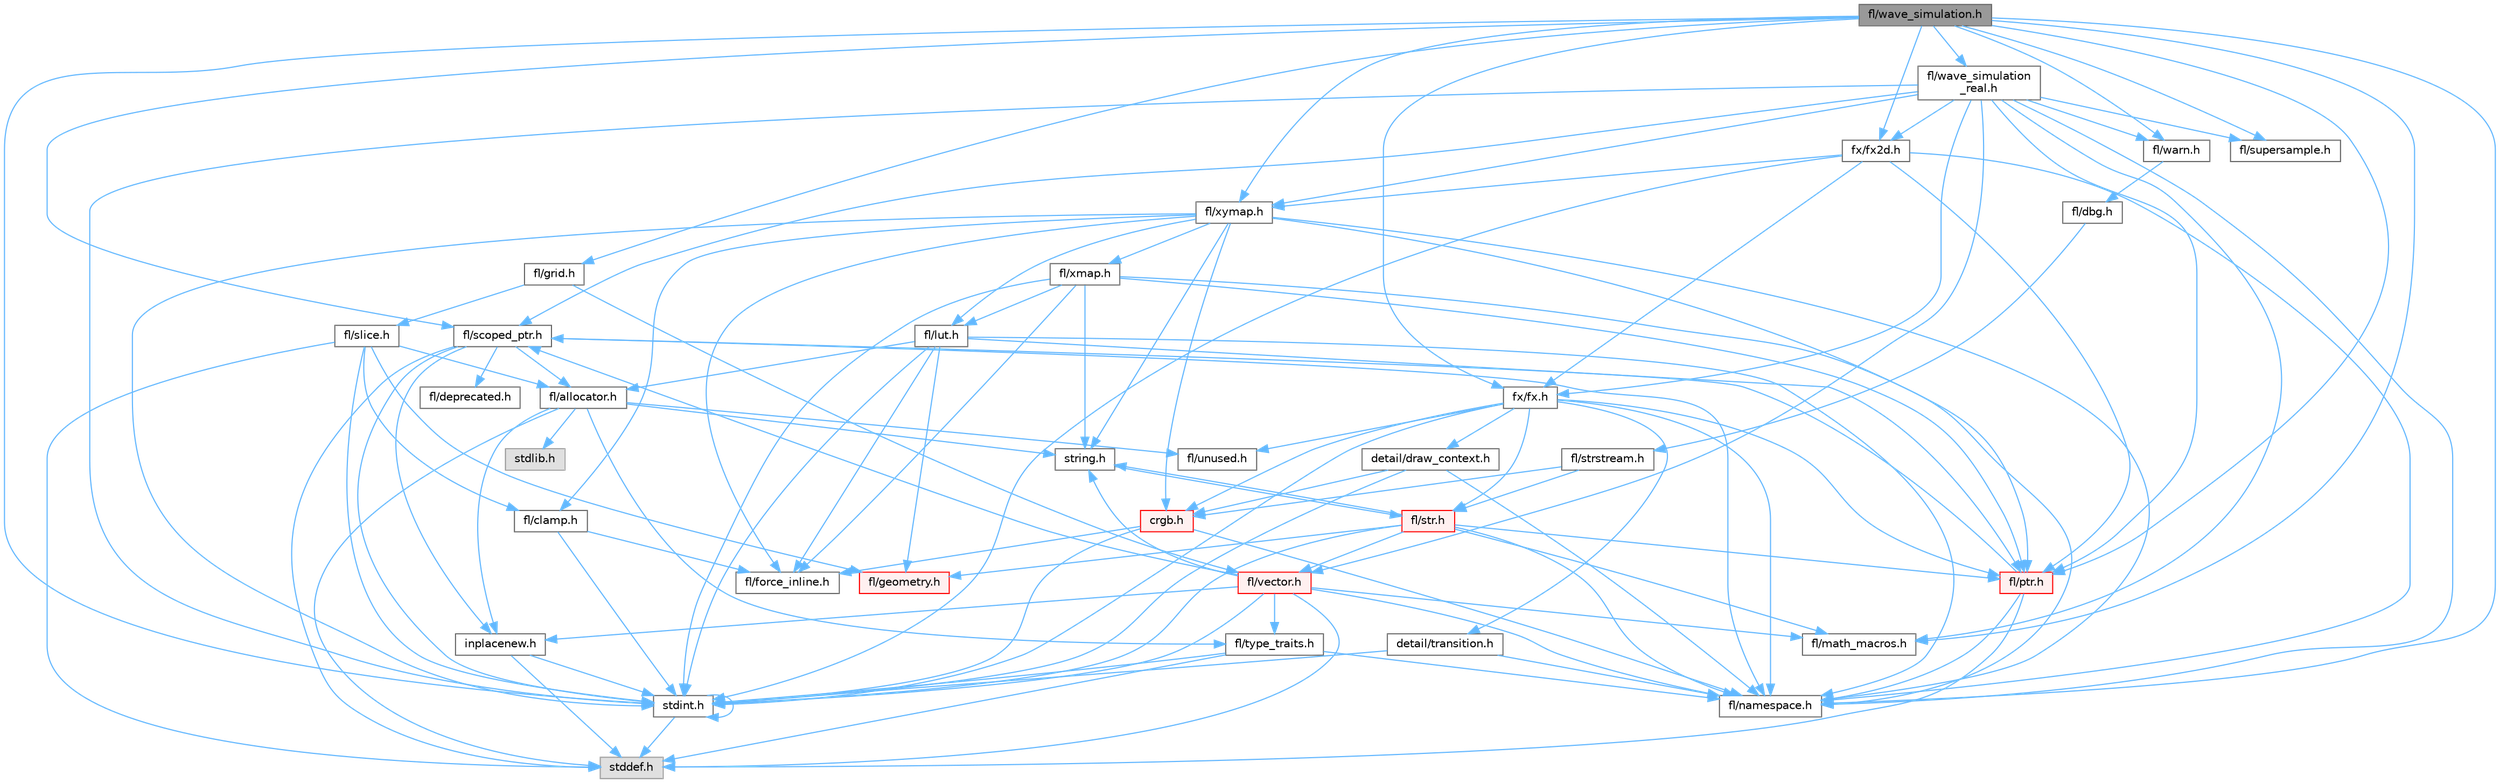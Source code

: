 digraph "fl/wave_simulation.h"
{
 // INTERACTIVE_SVG=YES
 // LATEX_PDF_SIZE
  bgcolor="transparent";
  edge [fontname=Helvetica,fontsize=10,labelfontname=Helvetica,labelfontsize=10];
  node [fontname=Helvetica,fontsize=10,shape=box,height=0.2,width=0.4];
  Node1 [id="Node000001",label="fl/wave_simulation.h",height=0.2,width=0.4,color="gray40", fillcolor="grey60", style="filled", fontcolor="black",tooltip=" "];
  Node1 -> Node2 [id="edge1_Node000001_Node000002",color="steelblue1",style="solid",tooltip=" "];
  Node2 [id="Node000002",label="stdint.h",height=0.2,width=0.4,color="grey40", fillcolor="white", style="filled",URL="$df/dd8/stdint_8h.html",tooltip=" "];
  Node2 -> Node3 [id="edge2_Node000002_Node000003",color="steelblue1",style="solid",tooltip=" "];
  Node3 [id="Node000003",label="stddef.h",height=0.2,width=0.4,color="grey60", fillcolor="#E0E0E0", style="filled",tooltip=" "];
  Node2 -> Node2 [id="edge3_Node000002_Node000002",color="steelblue1",style="solid",tooltip=" "];
  Node1 -> Node4 [id="edge4_Node000001_Node000004",color="steelblue1",style="solid",tooltip=" "];
  Node4 [id="Node000004",label="fl/math_macros.h",height=0.2,width=0.4,color="grey40", fillcolor="white", style="filled",URL="$d8/db8/math__macros_8h.html",tooltip=" "];
  Node1 -> Node5 [id="edge5_Node000001_Node000005",color="steelblue1",style="solid",tooltip=" "];
  Node5 [id="Node000005",label="fl/namespace.h",height=0.2,width=0.4,color="grey40", fillcolor="white", style="filled",URL="$df/d2a/namespace_8h.html",tooltip="Implements the FastLED namespace macros."];
  Node1 -> Node6 [id="edge6_Node000001_Node000006",color="steelblue1",style="solid",tooltip=" "];
  Node6 [id="Node000006",label="fl/scoped_ptr.h",height=0.2,width=0.4,color="grey40", fillcolor="white", style="filled",URL="$d0/d44/scoped__ptr_8h.html",tooltip=" "];
  Node6 -> Node3 [id="edge7_Node000006_Node000003",color="steelblue1",style="solid",tooltip=" "];
  Node6 -> Node2 [id="edge8_Node000006_Node000002",color="steelblue1",style="solid",tooltip=" "];
  Node6 -> Node7 [id="edge9_Node000006_Node000007",color="steelblue1",style="solid",tooltip=" "];
  Node7 [id="Node000007",label="fl/allocator.h",height=0.2,width=0.4,color="grey40", fillcolor="white", style="filled",URL="$da/da9/allocator_8h.html",tooltip=" "];
  Node7 -> Node3 [id="edge10_Node000007_Node000003",color="steelblue1",style="solid",tooltip=" "];
  Node7 -> Node8 [id="edge11_Node000007_Node000008",color="steelblue1",style="solid",tooltip=" "];
  Node8 [id="Node000008",label="stdlib.h",height=0.2,width=0.4,color="grey60", fillcolor="#E0E0E0", style="filled",tooltip=" "];
  Node7 -> Node9 [id="edge12_Node000007_Node000009",color="steelblue1",style="solid",tooltip=" "];
  Node9 [id="Node000009",label="string.h",height=0.2,width=0.4,color="grey40", fillcolor="white", style="filled",URL="$da/d66/string_8h.html",tooltip=" "];
  Node9 -> Node10 [id="edge13_Node000009_Node000010",color="steelblue1",style="solid",tooltip=" "];
  Node10 [id="Node000010",label="fl/str.h",height=0.2,width=0.4,color="red", fillcolor="#FFF0F0", style="filled",URL="$d1/d93/str_8h.html",tooltip=" "];
  Node10 -> Node2 [id="edge14_Node000010_Node000002",color="steelblue1",style="solid",tooltip=" "];
  Node10 -> Node9 [id="edge15_Node000010_Node000009",color="steelblue1",style="solid",tooltip=" "];
  Node10 -> Node11 [id="edge16_Node000010_Node000011",color="steelblue1",style="solid",tooltip=" "];
  Node11 [id="Node000011",label="fl/geometry.h",height=0.2,width=0.4,color="red", fillcolor="#FFF0F0", style="filled",URL="$d4/d67/geometry_8h.html",tooltip=" "];
  Node10 -> Node4 [id="edge17_Node000010_Node000004",color="steelblue1",style="solid",tooltip=" "];
  Node10 -> Node5 [id="edge18_Node000010_Node000005",color="steelblue1",style="solid",tooltip=" "];
  Node10 -> Node16 [id="edge19_Node000010_Node000016",color="steelblue1",style="solid",tooltip=" "];
  Node16 [id="Node000016",label="fl/ptr.h",height=0.2,width=0.4,color="red", fillcolor="#FFF0F0", style="filled",URL="$dd/d98/ptr_8h.html",tooltip=" "];
  Node16 -> Node3 [id="edge20_Node000016_Node000003",color="steelblue1",style="solid",tooltip=" "];
  Node16 -> Node5 [id="edge21_Node000016_Node000005",color="steelblue1",style="solid",tooltip=" "];
  Node16 -> Node6 [id="edge22_Node000016_Node000006",color="steelblue1",style="solid",tooltip=" "];
  Node10 -> Node19 [id="edge23_Node000010_Node000019",color="steelblue1",style="solid",tooltip=" "];
  Node19 [id="Node000019",label="fl/vector.h",height=0.2,width=0.4,color="red", fillcolor="#FFF0F0", style="filled",URL="$d6/d68/vector_8h.html",tooltip=" "];
  Node19 -> Node3 [id="edge24_Node000019_Node000003",color="steelblue1",style="solid",tooltip=" "];
  Node19 -> Node2 [id="edge25_Node000019_Node000002",color="steelblue1",style="solid",tooltip=" "];
  Node19 -> Node9 [id="edge26_Node000019_Node000009",color="steelblue1",style="solid",tooltip=" "];
  Node19 -> Node4 [id="edge27_Node000019_Node000004",color="steelblue1",style="solid",tooltip=" "];
  Node19 -> Node5 [id="edge28_Node000019_Node000005",color="steelblue1",style="solid",tooltip=" "];
  Node19 -> Node6 [id="edge29_Node000019_Node000006",color="steelblue1",style="solid",tooltip=" "];
  Node19 -> Node18 [id="edge30_Node000019_Node000018",color="steelblue1",style="solid",tooltip=" "];
  Node18 [id="Node000018",label="fl/type_traits.h",height=0.2,width=0.4,color="grey40", fillcolor="white", style="filled",URL="$df/d63/type__traits_8h.html",tooltip=" "];
  Node18 -> Node3 [id="edge31_Node000018_Node000003",color="steelblue1",style="solid",tooltip=" "];
  Node18 -> Node2 [id="edge32_Node000018_Node000002",color="steelblue1",style="solid",tooltip=" "];
  Node18 -> Node5 [id="edge33_Node000018_Node000005",color="steelblue1",style="solid",tooltip=" "];
  Node19 -> Node22 [id="edge34_Node000019_Node000022",color="steelblue1",style="solid",tooltip=" "];
  Node22 [id="Node000022",label="inplacenew.h",height=0.2,width=0.4,color="grey40", fillcolor="white", style="filled",URL="$db/d36/inplacenew_8h.html",tooltip=" "];
  Node22 -> Node3 [id="edge35_Node000022_Node000003",color="steelblue1",style="solid",tooltip=" "];
  Node22 -> Node2 [id="edge36_Node000022_Node000002",color="steelblue1",style="solid",tooltip=" "];
  Node7 -> Node22 [id="edge37_Node000007_Node000022",color="steelblue1",style="solid",tooltip=" "];
  Node7 -> Node18 [id="edge38_Node000007_Node000018",color="steelblue1",style="solid",tooltip=" "];
  Node7 -> Node23 [id="edge39_Node000007_Node000023",color="steelblue1",style="solid",tooltip=" "];
  Node23 [id="Node000023",label="fl/unused.h",height=0.2,width=0.4,color="grey40", fillcolor="white", style="filled",URL="$d8/d4b/unused_8h.html",tooltip=" "];
  Node6 -> Node22 [id="edge40_Node000006_Node000022",color="steelblue1",style="solid",tooltip=" "];
  Node6 -> Node5 [id="edge41_Node000006_Node000005",color="steelblue1",style="solid",tooltip=" "];
  Node6 -> Node24 [id="edge42_Node000006_Node000024",color="steelblue1",style="solid",tooltip=" "];
  Node24 [id="Node000024",label="fl/deprecated.h",height=0.2,width=0.4,color="grey40", fillcolor="white", style="filled",URL="$d4/dce/deprecated_8h.html",tooltip=" "];
  Node1 -> Node25 [id="edge43_Node000001_Node000025",color="steelblue1",style="solid",tooltip=" "];
  Node25 [id="Node000025",label="fl/warn.h",height=0.2,width=0.4,color="grey40", fillcolor="white", style="filled",URL="$de/d77/warn_8h.html",tooltip=" "];
  Node25 -> Node26 [id="edge44_Node000025_Node000026",color="steelblue1",style="solid",tooltip=" "];
  Node26 [id="Node000026",label="fl/dbg.h",height=0.2,width=0.4,color="grey40", fillcolor="white", style="filled",URL="$d6/d01/dbg_8h.html",tooltip=" "];
  Node26 -> Node27 [id="edge45_Node000026_Node000027",color="steelblue1",style="solid",tooltip=" "];
  Node27 [id="Node000027",label="fl/strstream.h",height=0.2,width=0.4,color="grey40", fillcolor="white", style="filled",URL="$d8/d00/strstream_8h.html",tooltip=" "];
  Node27 -> Node28 [id="edge46_Node000027_Node000028",color="steelblue1",style="solid",tooltip=" "];
  Node28 [id="Node000028",label="crgb.h",height=0.2,width=0.4,color="red", fillcolor="#FFF0F0", style="filled",URL="$db/dd1/crgb_8h.html",tooltip="Defines the red, green, and blue (RGB) pixel struct."];
  Node28 -> Node2 [id="edge47_Node000028_Node000002",color="steelblue1",style="solid",tooltip=" "];
  Node28 -> Node5 [id="edge48_Node000028_Node000005",color="steelblue1",style="solid",tooltip=" "];
  Node28 -> Node14 [id="edge49_Node000028_Node000014",color="steelblue1",style="solid",tooltip=" "];
  Node14 [id="Node000014",label="fl/force_inline.h",height=0.2,width=0.4,color="grey40", fillcolor="white", style="filled",URL="$d4/d64/force__inline_8h.html",tooltip=" "];
  Node27 -> Node10 [id="edge50_Node000027_Node000010",color="steelblue1",style="solid",tooltip=" "];
  Node1 -> Node32 [id="edge51_Node000001_Node000032",color="steelblue1",style="solid",tooltip=" "];
  Node32 [id="Node000032",label="fl/wave_simulation\l_real.h",height=0.2,width=0.4,color="grey40", fillcolor="white", style="filled",URL="$dd/d8e/wave__simulation__real_8h.html",tooltip=" "];
  Node32 -> Node2 [id="edge52_Node000032_Node000002",color="steelblue1",style="solid",tooltip=" "];
  Node32 -> Node4 [id="edge53_Node000032_Node000004",color="steelblue1",style="solid",tooltip=" "];
  Node32 -> Node5 [id="edge54_Node000032_Node000005",color="steelblue1",style="solid",tooltip=" "];
  Node32 -> Node6 [id="edge55_Node000032_Node000006",color="steelblue1",style="solid",tooltip=" "];
  Node32 -> Node19 [id="edge56_Node000032_Node000019",color="steelblue1",style="solid",tooltip=" "];
  Node32 -> Node25 [id="edge57_Node000032_Node000025",color="steelblue1",style="solid",tooltip=" "];
  Node32 -> Node16 [id="edge58_Node000032_Node000016",color="steelblue1",style="solid",tooltip=" "];
  Node32 -> Node33 [id="edge59_Node000032_Node000033",color="steelblue1",style="solid",tooltip=" "];
  Node33 [id="Node000033",label="fl/supersample.h",height=0.2,width=0.4,color="grey40", fillcolor="white", style="filled",URL="$d2/dce/supersample_8h.html",tooltip=" "];
  Node32 -> Node34 [id="edge60_Node000032_Node000034",color="steelblue1",style="solid",tooltip=" "];
  Node34 [id="Node000034",label="fl/xymap.h",height=0.2,width=0.4,color="grey40", fillcolor="white", style="filled",URL="$da/d61/xymap_8h.html",tooltip=" "];
  Node34 -> Node2 [id="edge61_Node000034_Node000002",color="steelblue1",style="solid",tooltip=" "];
  Node34 -> Node9 [id="edge62_Node000034_Node000009",color="steelblue1",style="solid",tooltip=" "];
  Node34 -> Node28 [id="edge63_Node000034_Node000028",color="steelblue1",style="solid",tooltip=" "];
  Node34 -> Node13 [id="edge64_Node000034_Node000013",color="steelblue1",style="solid",tooltip=" "];
  Node13 [id="Node000013",label="fl/clamp.h",height=0.2,width=0.4,color="grey40", fillcolor="white", style="filled",URL="$d6/dd3/clamp_8h.html",tooltip=" "];
  Node13 -> Node2 [id="edge65_Node000013_Node000002",color="steelblue1",style="solid",tooltip=" "];
  Node13 -> Node14 [id="edge66_Node000013_Node000014",color="steelblue1",style="solid",tooltip=" "];
  Node34 -> Node14 [id="edge67_Node000034_Node000014",color="steelblue1",style="solid",tooltip=" "];
  Node34 -> Node35 [id="edge68_Node000034_Node000035",color="steelblue1",style="solid",tooltip=" "];
  Node35 [id="Node000035",label="fl/lut.h",height=0.2,width=0.4,color="grey40", fillcolor="white", style="filled",URL="$db/d54/lut_8h.html",tooltip=" "];
  Node35 -> Node7 [id="edge69_Node000035_Node000007",color="steelblue1",style="solid",tooltip=" "];
  Node35 -> Node14 [id="edge70_Node000035_Node000014",color="steelblue1",style="solid",tooltip=" "];
  Node35 -> Node16 [id="edge71_Node000035_Node000016",color="steelblue1",style="solid",tooltip=" "];
  Node35 -> Node2 [id="edge72_Node000035_Node000002",color="steelblue1",style="solid",tooltip=" "];
  Node35 -> Node11 [id="edge73_Node000035_Node000011",color="steelblue1",style="solid",tooltip=" "];
  Node35 -> Node5 [id="edge74_Node000035_Node000005",color="steelblue1",style="solid",tooltip=" "];
  Node34 -> Node5 [id="edge75_Node000034_Node000005",color="steelblue1",style="solid",tooltip=" "];
  Node34 -> Node16 [id="edge76_Node000034_Node000016",color="steelblue1",style="solid",tooltip=" "];
  Node34 -> Node36 [id="edge77_Node000034_Node000036",color="steelblue1",style="solid",tooltip=" "];
  Node36 [id="Node000036",label="fl/xmap.h",height=0.2,width=0.4,color="grey40", fillcolor="white", style="filled",URL="$dd/dcc/xmap_8h.html",tooltip=" "];
  Node36 -> Node2 [id="edge78_Node000036_Node000002",color="steelblue1",style="solid",tooltip=" "];
  Node36 -> Node9 [id="edge79_Node000036_Node000009",color="steelblue1",style="solid",tooltip=" "];
  Node36 -> Node14 [id="edge80_Node000036_Node000014",color="steelblue1",style="solid",tooltip=" "];
  Node36 -> Node35 [id="edge81_Node000036_Node000035",color="steelblue1",style="solid",tooltip=" "];
  Node36 -> Node16 [id="edge82_Node000036_Node000016",color="steelblue1",style="solid",tooltip=" "];
  Node36 -> Node5 [id="edge83_Node000036_Node000005",color="steelblue1",style="solid",tooltip=" "];
  Node32 -> Node37 [id="edge84_Node000032_Node000037",color="steelblue1",style="solid",tooltip=" "];
  Node37 [id="Node000037",label="fx/fx.h",height=0.2,width=0.4,color="grey40", fillcolor="white", style="filled",URL="$df/d44/src_2fx_2fx_8h.html",tooltip=" "];
  Node37 -> Node2 [id="edge85_Node000037_Node000002",color="steelblue1",style="solid",tooltip=" "];
  Node37 -> Node28 [id="edge86_Node000037_Node000028",color="steelblue1",style="solid",tooltip=" "];
  Node37 -> Node38 [id="edge87_Node000037_Node000038",color="steelblue1",style="solid",tooltip=" "];
  Node38 [id="Node000038",label="detail/draw_context.h",height=0.2,width=0.4,color="grey40", fillcolor="white", style="filled",URL="$db/ded/draw__context_8h.html",tooltip=" "];
  Node38 -> Node28 [id="edge88_Node000038_Node000028",color="steelblue1",style="solid",tooltip=" "];
  Node38 -> Node5 [id="edge89_Node000038_Node000005",color="steelblue1",style="solid",tooltip=" "];
  Node38 -> Node2 [id="edge90_Node000038_Node000002",color="steelblue1",style="solid",tooltip=" "];
  Node37 -> Node39 [id="edge91_Node000037_Node000039",color="steelblue1",style="solid",tooltip=" "];
  Node39 [id="Node000039",label="detail/transition.h",height=0.2,width=0.4,color="grey40", fillcolor="white", style="filled",URL="$d7/df7/transition_8h.html",tooltip=" "];
  Node39 -> Node5 [id="edge92_Node000039_Node000005",color="steelblue1",style="solid",tooltip=" "];
  Node39 -> Node2 [id="edge93_Node000039_Node000002",color="steelblue1",style="solid",tooltip=" "];
  Node37 -> Node5 [id="edge94_Node000037_Node000005",color="steelblue1",style="solid",tooltip=" "];
  Node37 -> Node16 [id="edge95_Node000037_Node000016",color="steelblue1",style="solid",tooltip=" "];
  Node37 -> Node10 [id="edge96_Node000037_Node000010",color="steelblue1",style="solid",tooltip=" "];
  Node37 -> Node23 [id="edge97_Node000037_Node000023",color="steelblue1",style="solid",tooltip=" "];
  Node32 -> Node40 [id="edge98_Node000032_Node000040",color="steelblue1",style="solid",tooltip=" "];
  Node40 [id="Node000040",label="fx/fx2d.h",height=0.2,width=0.4,color="grey40", fillcolor="white", style="filled",URL="$d9/d43/fx2d_8h.html",tooltip=" "];
  Node40 -> Node2 [id="edge99_Node000040_Node000002",color="steelblue1",style="solid",tooltip=" "];
  Node40 -> Node5 [id="edge100_Node000040_Node000005",color="steelblue1",style="solid",tooltip=" "];
  Node40 -> Node16 [id="edge101_Node000040_Node000016",color="steelblue1",style="solid",tooltip=" "];
  Node40 -> Node34 [id="edge102_Node000040_Node000034",color="steelblue1",style="solid",tooltip=" "];
  Node40 -> Node37 [id="edge103_Node000040_Node000037",color="steelblue1",style="solid",tooltip=" "];
  Node1 -> Node41 [id="edge104_Node000001_Node000041",color="steelblue1",style="solid",tooltip=" "];
  Node41 [id="Node000041",label="fl/grid.h",height=0.2,width=0.4,color="grey40", fillcolor="white", style="filled",URL="$da/d15/grid_8h.html",tooltip=" "];
  Node41 -> Node42 [id="edge105_Node000041_Node000042",color="steelblue1",style="solid",tooltip=" "];
  Node42 [id="Node000042",label="fl/slice.h",height=0.2,width=0.4,color="grey40", fillcolor="white", style="filled",URL="$d0/d48/slice_8h.html",tooltip=" "];
  Node42 -> Node3 [id="edge106_Node000042_Node000003",color="steelblue1",style="solid",tooltip=" "];
  Node42 -> Node2 [id="edge107_Node000042_Node000002",color="steelblue1",style="solid",tooltip=" "];
  Node42 -> Node13 [id="edge108_Node000042_Node000013",color="steelblue1",style="solid",tooltip=" "];
  Node42 -> Node11 [id="edge109_Node000042_Node000011",color="steelblue1",style="solid",tooltip=" "];
  Node42 -> Node7 [id="edge110_Node000042_Node000007",color="steelblue1",style="solid",tooltip=" "];
  Node41 -> Node19 [id="edge111_Node000041_Node000019",color="steelblue1",style="solid",tooltip=" "];
  Node1 -> Node16 [id="edge112_Node000001_Node000016",color="steelblue1",style="solid",tooltip=" "];
  Node1 -> Node33 [id="edge113_Node000001_Node000033",color="steelblue1",style="solid",tooltip=" "];
  Node1 -> Node34 [id="edge114_Node000001_Node000034",color="steelblue1",style="solid",tooltip=" "];
  Node1 -> Node37 [id="edge115_Node000001_Node000037",color="steelblue1",style="solid",tooltip=" "];
  Node1 -> Node40 [id="edge116_Node000001_Node000040",color="steelblue1",style="solid",tooltip=" "];
}
